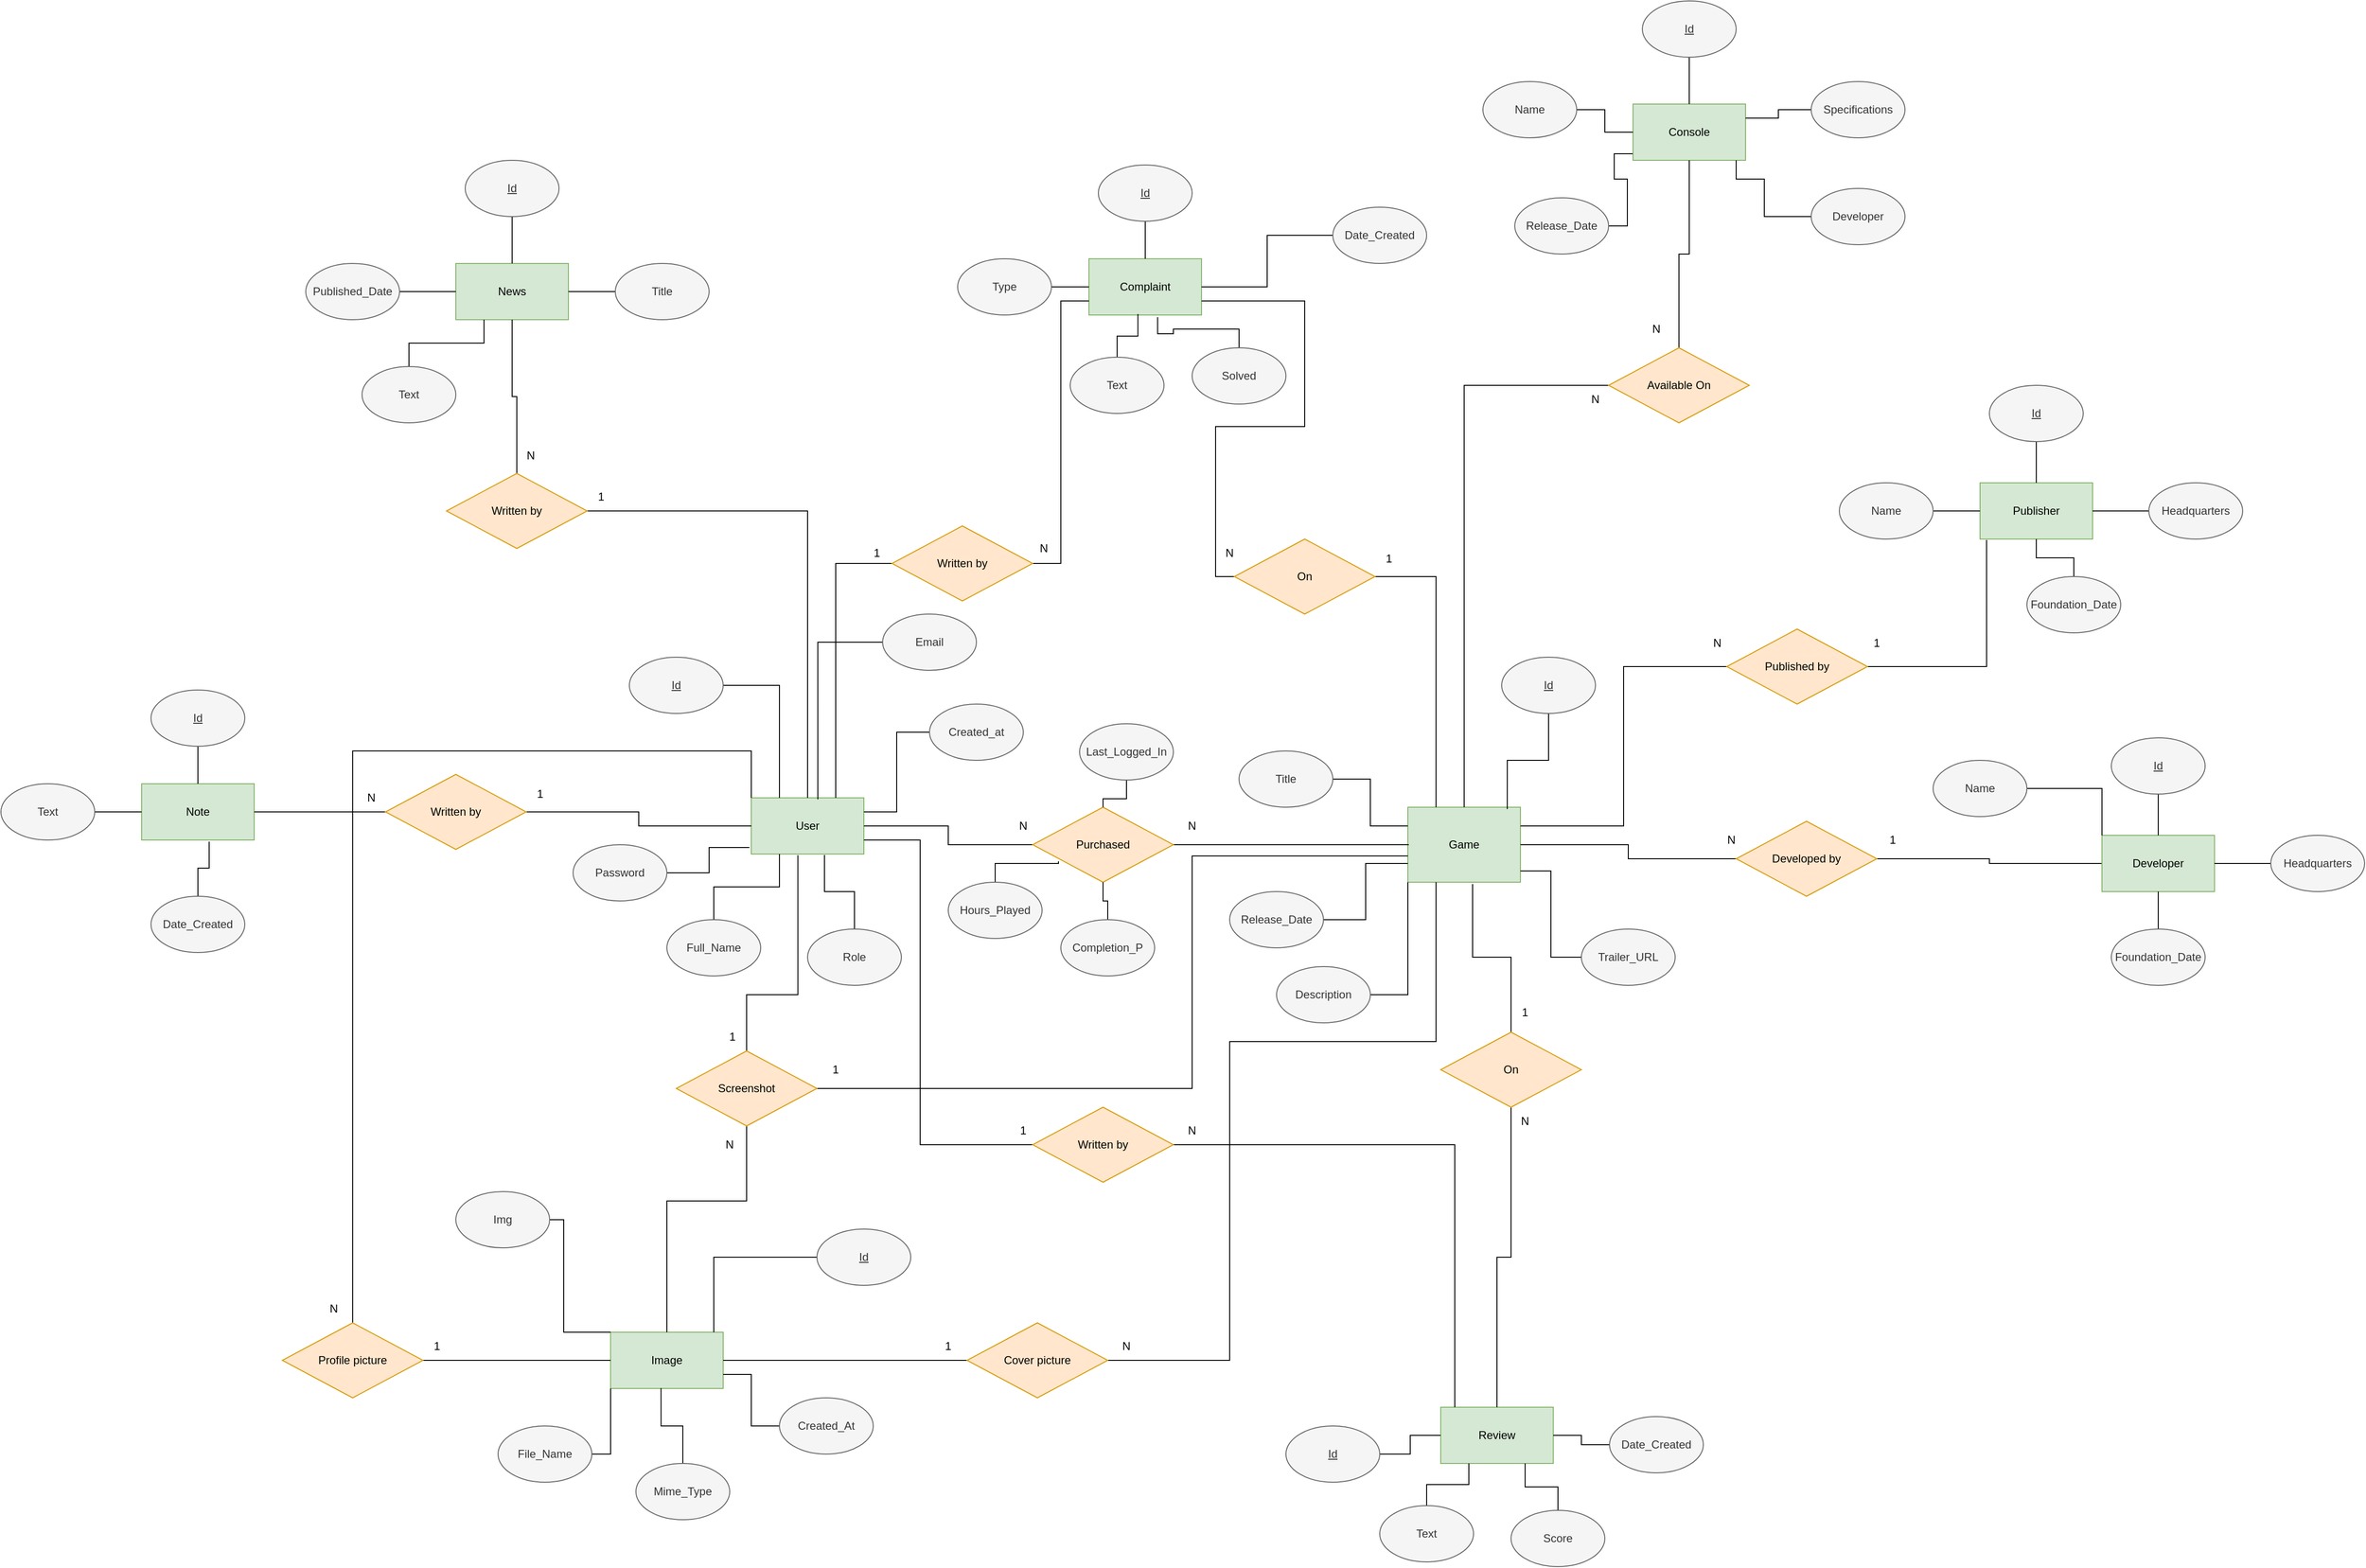 <mxfile version="17.5.0" type="device"><diagram id="sE0JnNRs7EjlEfFb4s6e" name="Page-1"><mxGraphModel dx="2675" dy="1636" grid="1" gridSize="10" guides="1" tooltips="1" connect="1" arrows="1" fold="1" page="1" pageScale="1" pageWidth="827" pageHeight="1169" math="0" shadow="0"><root><mxCell id="0"/><mxCell id="1" parent="0"/><mxCell id="rHvgRO4m_WjJZUA33eAN-1" value="User" style="rounded=0;whiteSpace=wrap;html=1;fillColor=#d5e8d4;strokeColor=#82b366;" parent="1" vertex="1"><mxGeometry x="-420" y="-40" width="120" height="60" as="geometry"/></mxCell><mxCell id="rHvgRO4m_WjJZUA33eAN-3" value="Note" style="rounded=0;whiteSpace=wrap;html=1;fillColor=#d5e8d4;strokeColor=#82b366;" parent="1" vertex="1"><mxGeometry x="-1070" y="-55" width="120" height="60" as="geometry"/></mxCell><mxCell id="rHvgRO4m_WjJZUA33eAN-4" value="Game" style="rounded=0;whiteSpace=wrap;html=1;fillColor=#d5e8d4;strokeColor=#82b366;" parent="1" vertex="1"><mxGeometry x="280" y="-30" width="120" height="80" as="geometry"/></mxCell><mxCell id="rHvgRO4m_WjJZUA33eAN-5" value="Image" style="rounded=0;whiteSpace=wrap;html=1;fillColor=#d5e8d4;strokeColor=#82b366;" parent="1" vertex="1"><mxGeometry x="-570" y="530" width="120" height="60" as="geometry"/></mxCell><mxCell id="rHvgRO4m_WjJZUA33eAN-6" value="Review" style="rounded=0;whiteSpace=wrap;html=1;fillColor=#d5e8d4;strokeColor=#82b366;" parent="1" vertex="1"><mxGeometry x="315" y="610" width="120" height="60" as="geometry"/></mxCell><mxCell id="rHvgRO4m_WjJZUA33eAN-7" value="Complaint" style="rounded=0;whiteSpace=wrap;html=1;fillColor=#d5e8d4;strokeColor=#82b366;" parent="1" vertex="1"><mxGeometry x="-60" y="-615" width="120" height="60" as="geometry"/></mxCell><mxCell id="rHvgRO4m_WjJZUA33eAN-9" value="News" style="rounded=0;whiteSpace=wrap;html=1;fillColor=#d5e8d4;strokeColor=#82b366;" parent="1" vertex="1"><mxGeometry x="-735" y="-610" width="120" height="60" as="geometry"/></mxCell><mxCell id="rHvgRO4m_WjJZUA33eAN-10" value="Console" style="rounded=0;whiteSpace=wrap;html=1;fillColor=#d5e8d4;strokeColor=#82b366;" parent="1" vertex="1"><mxGeometry x="520" y="-780" width="120" height="60" as="geometry"/></mxCell><mxCell id="rHvgRO4m_WjJZUA33eAN-11" value="Publisher" style="rounded=0;whiteSpace=wrap;html=1;fillColor=#d5e8d4;strokeColor=#82b366;" parent="1" vertex="1"><mxGeometry x="890" y="-376" width="120" height="60" as="geometry"/></mxCell><mxCell id="rHvgRO4m_WjJZUA33eAN-31" style="edgeStyle=orthogonalEdgeStyle;rounded=0;orthogonalLoop=1;jettySize=auto;html=1;endArrow=none;endFill=0;entryX=0.25;entryY=0;entryDx=0;entryDy=0;" parent="1" source="rHvgRO4m_WjJZUA33eAN-13" target="rHvgRO4m_WjJZUA33eAN-1" edge="1"><mxGeometry relative="1" as="geometry"><mxPoint x="-390" y="-50" as="targetPoint"/></mxGeometry></mxCell><mxCell id="rHvgRO4m_WjJZUA33eAN-13" value="Id" style="ellipse;whiteSpace=wrap;html=1;fillColor=#f5f5f5;fontColor=#333333;strokeColor=#666666;fontStyle=4" parent="1" vertex="1"><mxGeometry x="-550" y="-190" width="100" height="60" as="geometry"/></mxCell><mxCell id="rHvgRO4m_WjJZUA33eAN-140" style="edgeStyle=orthogonalEdgeStyle;rounded=0;orthogonalLoop=1;jettySize=auto;html=1;entryX=0.125;entryY=0;entryDx=0;entryDy=0;entryPerimeter=0;endArrow=none;endFill=0;" parent="1" source="rHvgRO4m_WjJZUA33eAN-18" target="rHvgRO4m_WjJZUA33eAN-6" edge="1"><mxGeometry relative="1" as="geometry"/></mxCell><mxCell id="rHvgRO4m_WjJZUA33eAN-141" style="edgeStyle=orthogonalEdgeStyle;rounded=0;orthogonalLoop=1;jettySize=auto;html=1;entryX=1;entryY=0.75;entryDx=0;entryDy=0;endArrow=none;endFill=0;" parent="1" source="rHvgRO4m_WjJZUA33eAN-18" target="rHvgRO4m_WjJZUA33eAN-1" edge="1"><mxGeometry relative="1" as="geometry"><Array as="points"><mxPoint x="-240" y="330"/><mxPoint x="-240" y="5"/></Array></mxGeometry></mxCell><mxCell id="rHvgRO4m_WjJZUA33eAN-18" value="Written by" style="rhombus;whiteSpace=wrap;html=1;fillColor=#ffe6cc;strokeColor=#d79b00;" parent="1" vertex="1"><mxGeometry x="-120" y="290" width="150" height="80" as="geometry"/></mxCell><mxCell id="rHvgRO4m_WjJZUA33eAN-127" style="edgeStyle=orthogonalEdgeStyle;rounded=0;orthogonalLoop=1;jettySize=auto;html=1;endArrow=none;endFill=0;" parent="1" source="rHvgRO4m_WjJZUA33eAN-19" target="rHvgRO4m_WjJZUA33eAN-1" edge="1"><mxGeometry relative="1" as="geometry"/></mxCell><mxCell id="rHvgRO4m_WjJZUA33eAN-128" style="edgeStyle=orthogonalEdgeStyle;rounded=0;orthogonalLoop=1;jettySize=auto;html=1;endArrow=none;endFill=0;" parent="1" source="rHvgRO4m_WjJZUA33eAN-19" edge="1"><mxGeometry relative="1" as="geometry"><mxPoint x="280" y="10" as="targetPoint"/><Array as="points"><mxPoint x="281" y="10"/></Array></mxGeometry></mxCell><mxCell id="rHvgRO4m_WjJZUA33eAN-19" value="Purchased" style="rhombus;whiteSpace=wrap;html=1;fillColor=#ffe6cc;strokeColor=#d79b00;" parent="1" vertex="1"><mxGeometry x="-120" y="-30" width="150" height="80" as="geometry"/></mxCell><mxCell id="rHvgRO4m_WjJZUA33eAN-133" style="edgeStyle=orthogonalEdgeStyle;rounded=0;orthogonalLoop=1;jettySize=auto;html=1;entryX=0.058;entryY=1.017;entryDx=0;entryDy=0;entryPerimeter=0;endArrow=none;endFill=0;" parent="1" source="rHvgRO4m_WjJZUA33eAN-20" target="rHvgRO4m_WjJZUA33eAN-11" edge="1"><mxGeometry relative="1" as="geometry"/></mxCell><mxCell id="rHvgRO4m_WjJZUA33eAN-135" style="edgeStyle=orthogonalEdgeStyle;rounded=0;orthogonalLoop=1;jettySize=auto;html=1;entryX=1;entryY=0.25;entryDx=0;entryDy=0;endArrow=none;endFill=0;" parent="1" source="rHvgRO4m_WjJZUA33eAN-20" target="rHvgRO4m_WjJZUA33eAN-4" edge="1"><mxGeometry relative="1" as="geometry"/></mxCell><mxCell id="rHvgRO4m_WjJZUA33eAN-20" value="Published by" style="rhombus;whiteSpace=wrap;html=1;fillColor=#ffe6cc;strokeColor=#d79b00;" parent="1" vertex="1"><mxGeometry x="620" y="-220" width="150" height="80" as="geometry"/></mxCell><mxCell id="rHvgRO4m_WjJZUA33eAN-136" style="edgeStyle=orthogonalEdgeStyle;rounded=0;orthogonalLoop=1;jettySize=auto;html=1;entryX=0;entryY=0.5;entryDx=0;entryDy=0;endArrow=none;endFill=0;" parent="1" source="rHvgRO4m_WjJZUA33eAN-21" target="rHvgRO4m_WjJZUA33eAN-109" edge="1"><mxGeometry relative="1" as="geometry"/></mxCell><mxCell id="rHvgRO4m_WjJZUA33eAN-137" style="edgeStyle=orthogonalEdgeStyle;rounded=0;orthogonalLoop=1;jettySize=auto;html=1;entryX=1;entryY=0.5;entryDx=0;entryDy=0;endArrow=none;endFill=0;" parent="1" source="rHvgRO4m_WjJZUA33eAN-21" target="rHvgRO4m_WjJZUA33eAN-4" edge="1"><mxGeometry relative="1" as="geometry"/></mxCell><mxCell id="rHvgRO4m_WjJZUA33eAN-21" value="Developed by" style="rhombus;whiteSpace=wrap;html=1;fillColor=#ffe6cc;strokeColor=#d79b00;" parent="1" vertex="1"><mxGeometry x="630" y="-15" width="150" height="80" as="geometry"/></mxCell><mxCell id="rHvgRO4m_WjJZUA33eAN-162" style="edgeStyle=orthogonalEdgeStyle;rounded=0;orthogonalLoop=1;jettySize=auto;html=1;entryX=0;entryY=0.5;entryDx=0;entryDy=0;endArrow=none;endFill=0;" parent="1" source="rHvgRO4m_WjJZUA33eAN-22" target="rHvgRO4m_WjJZUA33eAN-5" edge="1"><mxGeometry relative="1" as="geometry"/></mxCell><mxCell id="rHvgRO4m_WjJZUA33eAN-163" style="edgeStyle=orthogonalEdgeStyle;rounded=0;orthogonalLoop=1;jettySize=auto;html=1;entryX=0;entryY=0;entryDx=0;entryDy=0;endArrow=none;endFill=0;" parent="1" source="rHvgRO4m_WjJZUA33eAN-22" target="rHvgRO4m_WjJZUA33eAN-1" edge="1"><mxGeometry relative="1" as="geometry"><Array as="points"><mxPoint x="-845" y="-90"/><mxPoint x="-420" y="-90"/></Array></mxGeometry></mxCell><mxCell id="rHvgRO4m_WjJZUA33eAN-22" value="Profile picture" style="rhombus;whiteSpace=wrap;html=1;fillColor=#ffe6cc;strokeColor=#d79b00;" parent="1" vertex="1"><mxGeometry x="-920" y="520" width="150" height="80" as="geometry"/></mxCell><mxCell id="rHvgRO4m_WjJZUA33eAN-158" style="edgeStyle=orthogonalEdgeStyle;rounded=0;orthogonalLoop=1;jettySize=auto;html=1;entryX=1;entryY=0.5;entryDx=0;entryDy=0;endArrow=none;endFill=0;" parent="1" source="rHvgRO4m_WjJZUA33eAN-24" target="rHvgRO4m_WjJZUA33eAN-5" edge="1"><mxGeometry relative="1" as="geometry"/></mxCell><mxCell id="rHvgRO4m_WjJZUA33eAN-161" style="edgeStyle=orthogonalEdgeStyle;rounded=0;orthogonalLoop=1;jettySize=auto;html=1;entryX=0.25;entryY=1;entryDx=0;entryDy=0;endArrow=none;endFill=0;" parent="1" source="rHvgRO4m_WjJZUA33eAN-24" target="rHvgRO4m_WjJZUA33eAN-4" edge="1"><mxGeometry relative="1" as="geometry"><Array as="points"><mxPoint x="90" y="560"/><mxPoint x="90" y="220"/><mxPoint x="310" y="220"/></Array></mxGeometry></mxCell><mxCell id="rHvgRO4m_WjJZUA33eAN-24" value="Cover picture" style="rhombus;whiteSpace=wrap;html=1;fillColor=#ffe6cc;strokeColor=#d79b00;" parent="1" vertex="1"><mxGeometry x="-190" y="520" width="150" height="80" as="geometry"/></mxCell><mxCell id="rHvgRO4m_WjJZUA33eAN-138" style="edgeStyle=orthogonalEdgeStyle;rounded=0;orthogonalLoop=1;jettySize=auto;html=1;entryX=0.575;entryY=1.025;entryDx=0;entryDy=0;entryPerimeter=0;endArrow=none;endFill=0;" parent="1" source="rHvgRO4m_WjJZUA33eAN-25" target="rHvgRO4m_WjJZUA33eAN-4" edge="1"><mxGeometry relative="1" as="geometry"/></mxCell><mxCell id="rHvgRO4m_WjJZUA33eAN-139" style="edgeStyle=orthogonalEdgeStyle;rounded=0;orthogonalLoop=1;jettySize=auto;html=1;endArrow=none;endFill=0;" parent="1" source="rHvgRO4m_WjJZUA33eAN-25" target="rHvgRO4m_WjJZUA33eAN-6" edge="1"><mxGeometry relative="1" as="geometry"/></mxCell><mxCell id="rHvgRO4m_WjJZUA33eAN-25" value="On" style="rhombus;whiteSpace=wrap;html=1;fillColor=#ffe6cc;strokeColor=#d79b00;" parent="1" vertex="1"><mxGeometry x="315" y="210" width="150" height="80" as="geometry"/></mxCell><mxCell id="rHvgRO4m_WjJZUA33eAN-30" style="edgeStyle=orthogonalEdgeStyle;rounded=0;orthogonalLoop=1;jettySize=auto;html=1;entryX=-0.017;entryY=0.883;entryDx=0;entryDy=0;endArrow=none;endFill=0;entryPerimeter=0;" parent="1" source="rHvgRO4m_WjJZUA33eAN-26" target="rHvgRO4m_WjJZUA33eAN-1" edge="1"><mxGeometry relative="1" as="geometry"/></mxCell><mxCell id="rHvgRO4m_WjJZUA33eAN-26" value="Password" style="ellipse;whiteSpace=wrap;html=1;fillColor=#f5f5f5;fontColor=#333333;strokeColor=#666666;" parent="1" vertex="1"><mxGeometry x="-610" y="10" width="100" height="60" as="geometry"/></mxCell><mxCell id="rHvgRO4m_WjJZUA33eAN-34" style="edgeStyle=orthogonalEdgeStyle;rounded=0;orthogonalLoop=1;jettySize=auto;html=1;entryX=0.25;entryY=1;entryDx=0;entryDy=0;endArrow=none;endFill=0;" parent="1" source="rHvgRO4m_WjJZUA33eAN-27" target="rHvgRO4m_WjJZUA33eAN-1" edge="1"><mxGeometry relative="1" as="geometry"/></mxCell><mxCell id="rHvgRO4m_WjJZUA33eAN-27" value="Full_Name" style="ellipse;whiteSpace=wrap;html=1;fillColor=#f5f5f5;fontColor=#333333;strokeColor=#666666;" parent="1" vertex="1"><mxGeometry x="-510" y="90" width="100" height="60" as="geometry"/></mxCell><mxCell id="rHvgRO4m_WjJZUA33eAN-33" style="edgeStyle=orthogonalEdgeStyle;rounded=0;orthogonalLoop=1;jettySize=auto;html=1;entryX=0.65;entryY=1.017;entryDx=0;entryDy=0;entryPerimeter=0;endArrow=none;endFill=0;" parent="1" source="rHvgRO4m_WjJZUA33eAN-28" target="rHvgRO4m_WjJZUA33eAN-1" edge="1"><mxGeometry relative="1" as="geometry"/></mxCell><mxCell id="rHvgRO4m_WjJZUA33eAN-28" value="Role" style="ellipse;whiteSpace=wrap;html=1;fillColor=#f5f5f5;fontColor=#333333;strokeColor=#666666;" parent="1" vertex="1"><mxGeometry x="-360" y="100" width="100" height="60" as="geometry"/></mxCell><mxCell id="rHvgRO4m_WjJZUA33eAN-32" style="edgeStyle=orthogonalEdgeStyle;rounded=0;orthogonalLoop=1;jettySize=auto;html=1;entryX=1;entryY=0.25;entryDx=0;entryDy=0;endArrow=none;endFill=0;" parent="1" source="rHvgRO4m_WjJZUA33eAN-29" target="rHvgRO4m_WjJZUA33eAN-1" edge="1"><mxGeometry relative="1" as="geometry"/></mxCell><mxCell id="rHvgRO4m_WjJZUA33eAN-29" value="Created_at" style="ellipse;whiteSpace=wrap;html=1;fillColor=#f5f5f5;fontColor=#333333;strokeColor=#666666;" parent="1" vertex="1"><mxGeometry x="-230" y="-140" width="100" height="60" as="geometry"/></mxCell><mxCell id="rHvgRO4m_WjJZUA33eAN-38" style="edgeStyle=orthogonalEdgeStyle;rounded=0;orthogonalLoop=1;jettySize=auto;html=1;entryX=0.5;entryY=0;entryDx=0;entryDy=0;endArrow=none;endFill=0;" parent="1" source="rHvgRO4m_WjJZUA33eAN-35" target="rHvgRO4m_WjJZUA33eAN-3" edge="1"><mxGeometry relative="1" as="geometry"/></mxCell><mxCell id="rHvgRO4m_WjJZUA33eAN-35" value="Id" style="ellipse;whiteSpace=wrap;html=1;fillColor=#f5f5f5;fontColor=#333333;strokeColor=#666666;fontStyle=4" parent="1" vertex="1"><mxGeometry x="-1060" y="-155" width="100" height="60" as="geometry"/></mxCell><mxCell id="rHvgRO4m_WjJZUA33eAN-39" style="edgeStyle=orthogonalEdgeStyle;rounded=0;orthogonalLoop=1;jettySize=auto;html=1;entryX=0;entryY=0.5;entryDx=0;entryDy=0;endArrow=none;endFill=0;" parent="1" source="rHvgRO4m_WjJZUA33eAN-36" target="rHvgRO4m_WjJZUA33eAN-3" edge="1"><mxGeometry relative="1" as="geometry"/></mxCell><mxCell id="rHvgRO4m_WjJZUA33eAN-36" value="Text" style="ellipse;whiteSpace=wrap;html=1;fillColor=#f5f5f5;fontColor=#333333;strokeColor=#666666;fontStyle=0" parent="1" vertex="1"><mxGeometry x="-1220" y="-55" width="100" height="60" as="geometry"/></mxCell><mxCell id="rHvgRO4m_WjJZUA33eAN-40" style="edgeStyle=orthogonalEdgeStyle;rounded=0;orthogonalLoop=1;jettySize=auto;html=1;entryX=0.6;entryY=1.03;entryDx=0;entryDy=0;endArrow=none;endFill=0;entryPerimeter=0;" parent="1" source="rHvgRO4m_WjJZUA33eAN-37" target="rHvgRO4m_WjJZUA33eAN-3" edge="1"><mxGeometry relative="1" as="geometry"/></mxCell><mxCell id="rHvgRO4m_WjJZUA33eAN-37" value="Date_Created" style="ellipse;whiteSpace=wrap;html=1;fillColor=#f5f5f5;fontColor=#333333;strokeColor=#666666;fontStyle=0" parent="1" vertex="1"><mxGeometry x="-1060" y="65" width="100" height="60" as="geometry"/></mxCell><mxCell id="rHvgRO4m_WjJZUA33eAN-46" style="edgeStyle=orthogonalEdgeStyle;rounded=0;orthogonalLoop=1;jettySize=auto;html=1;entryX=0.883;entryY=0.025;entryDx=0;entryDy=0;endArrow=none;endFill=0;entryPerimeter=0;" parent="1" source="rHvgRO4m_WjJZUA33eAN-41" target="rHvgRO4m_WjJZUA33eAN-4" edge="1"><mxGeometry relative="1" as="geometry"/></mxCell><mxCell id="rHvgRO4m_WjJZUA33eAN-41" value="Id" style="ellipse;whiteSpace=wrap;html=1;fillColor=#f5f5f5;fontColor=#333333;strokeColor=#666666;fontStyle=4" parent="1" vertex="1"><mxGeometry x="380" y="-190" width="100" height="60" as="geometry"/></mxCell><mxCell id="rHvgRO4m_WjJZUA33eAN-47" style="edgeStyle=orthogonalEdgeStyle;rounded=0;orthogonalLoop=1;jettySize=auto;html=1;endArrow=none;endFill=0;entryX=0;entryY=0.25;entryDx=0;entryDy=0;" parent="1" source="rHvgRO4m_WjJZUA33eAN-42" target="rHvgRO4m_WjJZUA33eAN-4" edge="1"><mxGeometry relative="1" as="geometry"><mxPoint x="260" as="targetPoint"/></mxGeometry></mxCell><mxCell id="rHvgRO4m_WjJZUA33eAN-42" value="Title" style="ellipse;whiteSpace=wrap;html=1;fillColor=#f5f5f5;fontColor=#333333;strokeColor=#666666;fontStyle=0" parent="1" vertex="1"><mxGeometry x="100" y="-90" width="100" height="60" as="geometry"/></mxCell><mxCell id="rHvgRO4m_WjJZUA33eAN-48" style="edgeStyle=orthogonalEdgeStyle;rounded=0;orthogonalLoop=1;jettySize=auto;html=1;entryX=0;entryY=0.75;entryDx=0;entryDy=0;endArrow=none;endFill=0;" parent="1" source="rHvgRO4m_WjJZUA33eAN-43" target="rHvgRO4m_WjJZUA33eAN-4" edge="1"><mxGeometry relative="1" as="geometry"/></mxCell><mxCell id="rHvgRO4m_WjJZUA33eAN-43" value="Release_Date" style="ellipse;whiteSpace=wrap;html=1;fillColor=#f5f5f5;fontColor=#333333;strokeColor=#666666;fontStyle=0" parent="1" vertex="1"><mxGeometry x="90" y="60" width="100" height="60" as="geometry"/></mxCell><mxCell id="rHvgRO4m_WjJZUA33eAN-49" style="edgeStyle=orthogonalEdgeStyle;rounded=0;orthogonalLoop=1;jettySize=auto;html=1;entryX=0;entryY=1;entryDx=0;entryDy=0;endArrow=none;endFill=0;" parent="1" source="rHvgRO4m_WjJZUA33eAN-44" target="rHvgRO4m_WjJZUA33eAN-4" edge="1"><mxGeometry relative="1" as="geometry"/></mxCell><mxCell id="rHvgRO4m_WjJZUA33eAN-44" value="Description" style="ellipse;whiteSpace=wrap;html=1;fillColor=#f5f5f5;fontColor=#333333;strokeColor=#666666;fontStyle=0" parent="1" vertex="1"><mxGeometry x="140" y="140" width="100" height="60" as="geometry"/></mxCell><mxCell id="rHvgRO4m_WjJZUA33eAN-50" style="edgeStyle=orthogonalEdgeStyle;rounded=0;orthogonalLoop=1;jettySize=auto;html=1;entryX=1;entryY=0.85;entryDx=0;entryDy=0;endArrow=none;endFill=0;entryPerimeter=0;" parent="1" source="rHvgRO4m_WjJZUA33eAN-45" target="rHvgRO4m_WjJZUA33eAN-4" edge="1"><mxGeometry relative="1" as="geometry"/></mxCell><mxCell id="rHvgRO4m_WjJZUA33eAN-45" value="Trailer_URL" style="ellipse;whiteSpace=wrap;html=1;fillColor=#f5f5f5;fontColor=#333333;strokeColor=#666666;fontStyle=0" parent="1" vertex="1"><mxGeometry x="465" y="100" width="100" height="60" as="geometry"/></mxCell><mxCell id="rHvgRO4m_WjJZUA33eAN-57" style="edgeStyle=orthogonalEdgeStyle;rounded=0;orthogonalLoop=1;jettySize=auto;html=1;endArrow=none;endFill=0;" parent="1" source="rHvgRO4m_WjJZUA33eAN-51" target="rHvgRO4m_WjJZUA33eAN-5" edge="1"><mxGeometry relative="1" as="geometry"><Array as="points"><mxPoint x="-460" y="450"/></Array></mxGeometry></mxCell><mxCell id="rHvgRO4m_WjJZUA33eAN-51" value="Id" style="ellipse;whiteSpace=wrap;html=1;fillColor=#f5f5f5;fontColor=#333333;strokeColor=#666666;fontStyle=4" parent="1" vertex="1"><mxGeometry x="-350" y="420" width="100" height="60" as="geometry"/></mxCell><mxCell id="rHvgRO4m_WjJZUA33eAN-58" style="edgeStyle=orthogonalEdgeStyle;rounded=0;orthogonalLoop=1;jettySize=auto;html=1;endArrow=none;endFill=0;" parent="1" source="rHvgRO4m_WjJZUA33eAN-52" target="rHvgRO4m_WjJZUA33eAN-5" edge="1"><mxGeometry relative="1" as="geometry"><Array as="points"><mxPoint x="-620" y="410"/><mxPoint x="-620" y="530"/></Array></mxGeometry></mxCell><mxCell id="rHvgRO4m_WjJZUA33eAN-52" value="Img" style="ellipse;whiteSpace=wrap;html=1;fillColor=#f5f5f5;fontColor=#333333;strokeColor=#666666;fontStyle=0" parent="1" vertex="1"><mxGeometry x="-735" y="380" width="100" height="60" as="geometry"/></mxCell><mxCell id="rHvgRO4m_WjJZUA33eAN-59" style="edgeStyle=orthogonalEdgeStyle;rounded=0;orthogonalLoop=1;jettySize=auto;html=1;entryX=0;entryY=1;entryDx=0;entryDy=0;endArrow=none;endFill=0;" parent="1" source="rHvgRO4m_WjJZUA33eAN-53" target="rHvgRO4m_WjJZUA33eAN-5" edge="1"><mxGeometry relative="1" as="geometry"/></mxCell><mxCell id="rHvgRO4m_WjJZUA33eAN-53" value="File_Name" style="ellipse;whiteSpace=wrap;html=1;fillColor=#f5f5f5;fontColor=#333333;strokeColor=#666666;fontStyle=0" parent="1" vertex="1"><mxGeometry x="-690" y="630" width="100" height="60" as="geometry"/></mxCell><mxCell id="rHvgRO4m_WjJZUA33eAN-60" style="edgeStyle=orthogonalEdgeStyle;rounded=0;orthogonalLoop=1;jettySize=auto;html=1;entryX=0.448;entryY=0.993;entryDx=0;entryDy=0;entryPerimeter=0;endArrow=none;endFill=0;" parent="1" source="rHvgRO4m_WjJZUA33eAN-54" target="rHvgRO4m_WjJZUA33eAN-5" edge="1"><mxGeometry relative="1" as="geometry"/></mxCell><mxCell id="rHvgRO4m_WjJZUA33eAN-54" value="Mime_Type" style="ellipse;whiteSpace=wrap;html=1;fillColor=#f5f5f5;fontColor=#333333;strokeColor=#666666;fontStyle=0" parent="1" vertex="1"><mxGeometry x="-543" y="670" width="100" height="60" as="geometry"/></mxCell><mxCell id="rHvgRO4m_WjJZUA33eAN-61" style="edgeStyle=orthogonalEdgeStyle;rounded=0;orthogonalLoop=1;jettySize=auto;html=1;entryX=1;entryY=0.75;entryDx=0;entryDy=0;endArrow=none;endFill=0;" parent="1" source="rHvgRO4m_WjJZUA33eAN-55" target="rHvgRO4m_WjJZUA33eAN-5" edge="1"><mxGeometry relative="1" as="geometry"/></mxCell><mxCell id="rHvgRO4m_WjJZUA33eAN-55" value="Created_At" style="ellipse;whiteSpace=wrap;html=1;fillColor=#f5f5f5;fontColor=#333333;strokeColor=#666666;fontStyle=0" parent="1" vertex="1"><mxGeometry x="-390" y="600" width="100" height="60" as="geometry"/></mxCell><mxCell id="rHvgRO4m_WjJZUA33eAN-66" style="edgeStyle=orthogonalEdgeStyle;rounded=0;orthogonalLoop=1;jettySize=auto;html=1;endArrow=none;endFill=0;entryX=0;entryY=0.5;entryDx=0;entryDy=0;" parent="1" source="rHvgRO4m_WjJZUA33eAN-62" target="rHvgRO4m_WjJZUA33eAN-6" edge="1"><mxGeometry relative="1" as="geometry"><mxPoint x="310" y="640" as="targetPoint"/></mxGeometry></mxCell><mxCell id="rHvgRO4m_WjJZUA33eAN-62" value="Id" style="ellipse;whiteSpace=wrap;html=1;fillColor=#f5f5f5;fontColor=#333333;strokeColor=#666666;fontStyle=4" parent="1" vertex="1"><mxGeometry x="150" y="630" width="100" height="60" as="geometry"/></mxCell><mxCell id="rHvgRO4m_WjJZUA33eAN-67" style="edgeStyle=orthogonalEdgeStyle;rounded=0;orthogonalLoop=1;jettySize=auto;html=1;endArrow=none;endFill=0;entryX=0.25;entryY=1;entryDx=0;entryDy=0;" parent="1" source="rHvgRO4m_WjJZUA33eAN-63" target="rHvgRO4m_WjJZUA33eAN-6" edge="1"><mxGeometry relative="1" as="geometry"/></mxCell><mxCell id="rHvgRO4m_WjJZUA33eAN-63" value="Text" style="ellipse;whiteSpace=wrap;html=1;fillColor=#f5f5f5;fontColor=#333333;strokeColor=#666666;fontStyle=0" parent="1" vertex="1"><mxGeometry x="250" y="715" width="100" height="60" as="geometry"/></mxCell><mxCell id="rHvgRO4m_WjJZUA33eAN-68" style="edgeStyle=orthogonalEdgeStyle;rounded=0;orthogonalLoop=1;jettySize=auto;html=1;entryX=0.75;entryY=1;entryDx=0;entryDy=0;endArrow=none;endFill=0;" parent="1" source="rHvgRO4m_WjJZUA33eAN-64" target="rHvgRO4m_WjJZUA33eAN-6" edge="1"><mxGeometry relative="1" as="geometry"/></mxCell><mxCell id="rHvgRO4m_WjJZUA33eAN-64" value="Score" style="ellipse;whiteSpace=wrap;html=1;fillColor=#f5f5f5;fontColor=#333333;strokeColor=#666666;fontStyle=0" parent="1" vertex="1"><mxGeometry x="390" y="720" width="100" height="60" as="geometry"/></mxCell><mxCell id="rHvgRO4m_WjJZUA33eAN-69" style="edgeStyle=orthogonalEdgeStyle;rounded=0;orthogonalLoop=1;jettySize=auto;html=1;endArrow=none;endFill=0;" parent="1" source="rHvgRO4m_WjJZUA33eAN-65" target="rHvgRO4m_WjJZUA33eAN-6" edge="1"><mxGeometry relative="1" as="geometry"/></mxCell><mxCell id="rHvgRO4m_WjJZUA33eAN-65" value="Date_Created" style="ellipse;whiteSpace=wrap;html=1;fillColor=#f5f5f5;fontColor=#333333;strokeColor=#666666;fontStyle=0" parent="1" vertex="1"><mxGeometry x="495" y="620" width="100" height="60" as="geometry"/></mxCell><mxCell id="rHvgRO4m_WjJZUA33eAN-76" style="edgeStyle=orthogonalEdgeStyle;rounded=0;orthogonalLoop=1;jettySize=auto;html=1;endArrow=none;endFill=0;" parent="1" source="rHvgRO4m_WjJZUA33eAN-70" target="rHvgRO4m_WjJZUA33eAN-7" edge="1"><mxGeometry relative="1" as="geometry"/></mxCell><mxCell id="rHvgRO4m_WjJZUA33eAN-70" value="Id" style="ellipse;whiteSpace=wrap;html=1;fillColor=#f5f5f5;fontColor=#333333;strokeColor=#666666;fontStyle=4" parent="1" vertex="1"><mxGeometry x="-50" y="-715" width="100" height="60" as="geometry"/></mxCell><mxCell id="rHvgRO4m_WjJZUA33eAN-75" style="edgeStyle=orthogonalEdgeStyle;rounded=0;orthogonalLoop=1;jettySize=auto;html=1;endArrow=none;endFill=0;" parent="1" source="rHvgRO4m_WjJZUA33eAN-71" target="rHvgRO4m_WjJZUA33eAN-7" edge="1"><mxGeometry relative="1" as="geometry"/></mxCell><mxCell id="rHvgRO4m_WjJZUA33eAN-71" value="Type" style="ellipse;whiteSpace=wrap;html=1;fillColor=#f5f5f5;fontColor=#333333;strokeColor=#666666;fontStyle=0" parent="1" vertex="1"><mxGeometry x="-200" y="-615" width="100" height="60" as="geometry"/></mxCell><mxCell id="rHvgRO4m_WjJZUA33eAN-78" style="edgeStyle=orthogonalEdgeStyle;rounded=0;orthogonalLoop=1;jettySize=auto;html=1;entryX=0.435;entryY=0.984;entryDx=0;entryDy=0;entryPerimeter=0;endArrow=none;endFill=0;" parent="1" source="rHvgRO4m_WjJZUA33eAN-72" target="rHvgRO4m_WjJZUA33eAN-7" edge="1"><mxGeometry relative="1" as="geometry"/></mxCell><mxCell id="rHvgRO4m_WjJZUA33eAN-72" value="Text" style="ellipse;whiteSpace=wrap;html=1;fillColor=#f5f5f5;fontColor=#333333;strokeColor=#666666;fontStyle=0" parent="1" vertex="1"><mxGeometry x="-80" y="-510" width="100" height="60" as="geometry"/></mxCell><mxCell id="rHvgRO4m_WjJZUA33eAN-79" style="edgeStyle=orthogonalEdgeStyle;rounded=0;orthogonalLoop=1;jettySize=auto;html=1;entryX=0.61;entryY=1.037;entryDx=0;entryDy=0;entryPerimeter=0;endArrow=none;endFill=0;" parent="1" source="rHvgRO4m_WjJZUA33eAN-73" target="rHvgRO4m_WjJZUA33eAN-7" edge="1"><mxGeometry relative="1" as="geometry"/></mxCell><mxCell id="rHvgRO4m_WjJZUA33eAN-73" value="Solved" style="ellipse;whiteSpace=wrap;html=1;fillColor=#f5f5f5;fontColor=#333333;strokeColor=#666666;fontStyle=0" parent="1" vertex="1"><mxGeometry x="50" y="-520" width="100" height="60" as="geometry"/></mxCell><mxCell id="rHvgRO4m_WjJZUA33eAN-77" style="edgeStyle=orthogonalEdgeStyle;rounded=0;orthogonalLoop=1;jettySize=auto;html=1;endArrow=none;endFill=0;" parent="1" source="rHvgRO4m_WjJZUA33eAN-74" target="rHvgRO4m_WjJZUA33eAN-7" edge="1"><mxGeometry relative="1" as="geometry"/></mxCell><mxCell id="rHvgRO4m_WjJZUA33eAN-74" value="Date_Created" style="ellipse;whiteSpace=wrap;html=1;fillColor=#f5f5f5;fontColor=#333333;strokeColor=#666666;fontStyle=0" parent="1" vertex="1"><mxGeometry x="200" y="-670" width="100" height="60" as="geometry"/></mxCell><mxCell id="rHvgRO4m_WjJZUA33eAN-85" style="edgeStyle=orthogonalEdgeStyle;rounded=0;orthogonalLoop=1;jettySize=auto;html=1;endArrow=none;endFill=0;" parent="1" source="rHvgRO4m_WjJZUA33eAN-81" target="rHvgRO4m_WjJZUA33eAN-9" edge="1"><mxGeometry relative="1" as="geometry"/></mxCell><mxCell id="rHvgRO4m_WjJZUA33eAN-81" value="Id" style="ellipse;whiteSpace=wrap;html=1;fillColor=#f5f5f5;fontColor=#333333;strokeColor=#666666;fontStyle=4" parent="1" vertex="1"><mxGeometry x="-725" y="-720" width="100" height="60" as="geometry"/></mxCell><mxCell id="rHvgRO4m_WjJZUA33eAN-86" style="edgeStyle=orthogonalEdgeStyle;rounded=0;orthogonalLoop=1;jettySize=auto;html=1;entryX=0;entryY=0.5;entryDx=0;entryDy=0;endArrow=none;endFill=0;" parent="1" source="rHvgRO4m_WjJZUA33eAN-82" target="rHvgRO4m_WjJZUA33eAN-9" edge="1"><mxGeometry relative="1" as="geometry"/></mxCell><mxCell id="rHvgRO4m_WjJZUA33eAN-82" value="Published_Date" style="ellipse;whiteSpace=wrap;html=1;fillColor=#f5f5f5;fontColor=#333333;strokeColor=#666666;fontStyle=0" parent="1" vertex="1"><mxGeometry x="-895" y="-610" width="100" height="60" as="geometry"/></mxCell><mxCell id="rHvgRO4m_WjJZUA33eAN-87" style="edgeStyle=orthogonalEdgeStyle;rounded=0;orthogonalLoop=1;jettySize=auto;html=1;endArrow=none;endFill=0;" parent="1" source="rHvgRO4m_WjJZUA33eAN-83" target="rHvgRO4m_WjJZUA33eAN-9" edge="1"><mxGeometry relative="1" as="geometry"/></mxCell><mxCell id="rHvgRO4m_WjJZUA33eAN-83" value="Title" style="ellipse;whiteSpace=wrap;html=1;fillColor=#f5f5f5;fontColor=#333333;strokeColor=#666666;fontStyle=0" parent="1" vertex="1"><mxGeometry x="-565" y="-610" width="100" height="60" as="geometry"/></mxCell><mxCell id="rHvgRO4m_WjJZUA33eAN-88" style="edgeStyle=orthogonalEdgeStyle;rounded=0;orthogonalLoop=1;jettySize=auto;html=1;entryX=0.25;entryY=1;entryDx=0;entryDy=0;endArrow=none;endFill=0;" parent="1" source="rHvgRO4m_WjJZUA33eAN-84" target="rHvgRO4m_WjJZUA33eAN-9" edge="1"><mxGeometry relative="1" as="geometry"/></mxCell><mxCell id="rHvgRO4m_WjJZUA33eAN-84" value="Text" style="ellipse;whiteSpace=wrap;html=1;fillColor=#f5f5f5;fontColor=#333333;strokeColor=#666666;fontStyle=0" parent="1" vertex="1"><mxGeometry x="-835" y="-500" width="100" height="60" as="geometry"/></mxCell><mxCell id="rHvgRO4m_WjJZUA33eAN-94" style="edgeStyle=orthogonalEdgeStyle;rounded=0;orthogonalLoop=1;jettySize=auto;html=1;endArrow=none;endFill=0;" parent="1" source="rHvgRO4m_WjJZUA33eAN-89" target="rHvgRO4m_WjJZUA33eAN-10" edge="1"><mxGeometry relative="1" as="geometry"/></mxCell><mxCell id="rHvgRO4m_WjJZUA33eAN-89" value="Id" style="ellipse;whiteSpace=wrap;html=1;fillColor=#f5f5f5;fontColor=#333333;strokeColor=#666666;fontStyle=4" parent="1" vertex="1"><mxGeometry x="530" y="-890" width="100" height="60" as="geometry"/></mxCell><mxCell id="rHvgRO4m_WjJZUA33eAN-95" style="edgeStyle=orthogonalEdgeStyle;rounded=0;orthogonalLoop=1;jettySize=auto;html=1;endArrow=none;endFill=0;" parent="1" source="rHvgRO4m_WjJZUA33eAN-90" target="rHvgRO4m_WjJZUA33eAN-10" edge="1"><mxGeometry relative="1" as="geometry"/></mxCell><mxCell id="rHvgRO4m_WjJZUA33eAN-90" value="Name" style="ellipse;whiteSpace=wrap;html=1;fillColor=#f5f5f5;fontColor=#333333;strokeColor=#666666;fontStyle=0" parent="1" vertex="1"><mxGeometry x="360" y="-804" width="100" height="60" as="geometry"/></mxCell><mxCell id="rHvgRO4m_WjJZUA33eAN-96" style="edgeStyle=orthogonalEdgeStyle;rounded=0;orthogonalLoop=1;jettySize=auto;html=1;entryX=-0.003;entryY=0.883;entryDx=0;entryDy=0;entryPerimeter=0;endArrow=none;endFill=0;" parent="1" source="rHvgRO4m_WjJZUA33eAN-91" target="rHvgRO4m_WjJZUA33eAN-10" edge="1"><mxGeometry relative="1" as="geometry"/></mxCell><mxCell id="rHvgRO4m_WjJZUA33eAN-91" value="Release_Date" style="ellipse;whiteSpace=wrap;html=1;fillColor=#f5f5f5;fontColor=#333333;strokeColor=#666666;fontStyle=0" parent="1" vertex="1"><mxGeometry x="394" y="-680" width="100" height="60" as="geometry"/></mxCell><mxCell id="rHvgRO4m_WjJZUA33eAN-97" style="edgeStyle=orthogonalEdgeStyle;rounded=0;orthogonalLoop=1;jettySize=auto;html=1;endArrow=none;endFill=0;" parent="1" source="rHvgRO4m_WjJZUA33eAN-92" target="rHvgRO4m_WjJZUA33eAN-10" edge="1"><mxGeometry relative="1" as="geometry"><Array as="points"><mxPoint x="660" y="-700"/><mxPoint x="630" y="-700"/></Array></mxGeometry></mxCell><mxCell id="rHvgRO4m_WjJZUA33eAN-92" value="Developer" style="ellipse;whiteSpace=wrap;html=1;fillColor=#f5f5f5;fontColor=#333333;strokeColor=#666666;fontStyle=0" parent="1" vertex="1"><mxGeometry x="710" y="-690" width="100" height="60" as="geometry"/></mxCell><mxCell id="rHvgRO4m_WjJZUA33eAN-98" style="edgeStyle=orthogonalEdgeStyle;rounded=0;orthogonalLoop=1;jettySize=auto;html=1;entryX=1;entryY=0.25;entryDx=0;entryDy=0;endArrow=none;endFill=0;" parent="1" source="rHvgRO4m_WjJZUA33eAN-93" target="rHvgRO4m_WjJZUA33eAN-10" edge="1"><mxGeometry relative="1" as="geometry"/></mxCell><mxCell id="rHvgRO4m_WjJZUA33eAN-93" value="Specifications" style="ellipse;whiteSpace=wrap;html=1;fillColor=#f5f5f5;fontColor=#333333;strokeColor=#666666;fontStyle=0" parent="1" vertex="1"><mxGeometry x="710" y="-804" width="100" height="60" as="geometry"/></mxCell><mxCell id="rHvgRO4m_WjJZUA33eAN-103" style="edgeStyle=orthogonalEdgeStyle;rounded=0;orthogonalLoop=1;jettySize=auto;html=1;endArrow=none;endFill=0;" parent="1" source="rHvgRO4m_WjJZUA33eAN-99" target="rHvgRO4m_WjJZUA33eAN-11" edge="1"><mxGeometry relative="1" as="geometry"/></mxCell><mxCell id="rHvgRO4m_WjJZUA33eAN-99" value="Id" style="ellipse;whiteSpace=wrap;html=1;fillColor=#f5f5f5;fontColor=#333333;strokeColor=#666666;fontStyle=4" parent="1" vertex="1"><mxGeometry x="900" y="-480" width="100" height="60" as="geometry"/></mxCell><mxCell id="rHvgRO4m_WjJZUA33eAN-104" style="edgeStyle=orthogonalEdgeStyle;rounded=0;orthogonalLoop=1;jettySize=auto;html=1;endArrow=none;endFill=0;" parent="1" source="rHvgRO4m_WjJZUA33eAN-100" target="rHvgRO4m_WjJZUA33eAN-11" edge="1"><mxGeometry relative="1" as="geometry"/></mxCell><mxCell id="rHvgRO4m_WjJZUA33eAN-100" value="Name" style="ellipse;whiteSpace=wrap;html=1;fillColor=#f5f5f5;fontColor=#333333;strokeColor=#666666;fontStyle=0" parent="1" vertex="1"><mxGeometry x="740" y="-376" width="100" height="60" as="geometry"/></mxCell><mxCell id="rHvgRO4m_WjJZUA33eAN-105" style="edgeStyle=orthogonalEdgeStyle;rounded=0;orthogonalLoop=1;jettySize=auto;html=1;endArrow=none;endFill=0;" parent="1" source="rHvgRO4m_WjJZUA33eAN-101" target="rHvgRO4m_WjJZUA33eAN-11" edge="1"><mxGeometry relative="1" as="geometry"/></mxCell><mxCell id="rHvgRO4m_WjJZUA33eAN-101" value="Foundation_Date" style="ellipse;whiteSpace=wrap;html=1;fillColor=#f5f5f5;fontColor=#333333;strokeColor=#666666;fontStyle=0" parent="1" vertex="1"><mxGeometry x="940" y="-276" width="100" height="60" as="geometry"/></mxCell><mxCell id="rHvgRO4m_WjJZUA33eAN-106" style="edgeStyle=orthogonalEdgeStyle;rounded=0;orthogonalLoop=1;jettySize=auto;html=1;endArrow=none;endFill=0;" parent="1" source="rHvgRO4m_WjJZUA33eAN-102" target="rHvgRO4m_WjJZUA33eAN-11" edge="1"><mxGeometry relative="1" as="geometry"/></mxCell><mxCell id="rHvgRO4m_WjJZUA33eAN-102" value="Headquarters" style="ellipse;whiteSpace=wrap;html=1;fillColor=#f5f5f5;fontColor=#333333;strokeColor=#666666;fontStyle=0" parent="1" vertex="1"><mxGeometry x="1070" y="-376" width="100" height="60" as="geometry"/></mxCell><mxCell id="rHvgRO4m_WjJZUA33eAN-109" value="Developer" style="rounded=0;whiteSpace=wrap;html=1;fillColor=#d5e8d4;strokeColor=#82b366;" parent="1" vertex="1"><mxGeometry x="1020" width="120" height="60" as="geometry"/></mxCell><mxCell id="rHvgRO4m_WjJZUA33eAN-110" style="edgeStyle=orthogonalEdgeStyle;rounded=0;orthogonalLoop=1;jettySize=auto;html=1;endArrow=none;endFill=0;" parent="1" source="rHvgRO4m_WjJZUA33eAN-111" target="rHvgRO4m_WjJZUA33eAN-109" edge="1"><mxGeometry relative="1" as="geometry"/></mxCell><mxCell id="rHvgRO4m_WjJZUA33eAN-111" value="Id" style="ellipse;whiteSpace=wrap;html=1;fillColor=#f5f5f5;fontColor=#333333;strokeColor=#666666;fontStyle=4" parent="1" vertex="1"><mxGeometry x="1030" y="-104" width="100" height="60" as="geometry"/></mxCell><mxCell id="rHvgRO4m_WjJZUA33eAN-112" style="edgeStyle=orthogonalEdgeStyle;rounded=0;orthogonalLoop=1;jettySize=auto;html=1;endArrow=none;endFill=0;entryX=0;entryY=0;entryDx=0;entryDy=0;" parent="1" source="rHvgRO4m_WjJZUA33eAN-113" target="rHvgRO4m_WjJZUA33eAN-109" edge="1"><mxGeometry relative="1" as="geometry"/></mxCell><mxCell id="rHvgRO4m_WjJZUA33eAN-113" value="Name" style="ellipse;whiteSpace=wrap;html=1;fillColor=#f5f5f5;fontColor=#333333;strokeColor=#666666;fontStyle=0" parent="1" vertex="1"><mxGeometry x="840" y="-80" width="100" height="60" as="geometry"/></mxCell><mxCell id="rHvgRO4m_WjJZUA33eAN-114" style="edgeStyle=orthogonalEdgeStyle;rounded=0;orthogonalLoop=1;jettySize=auto;html=1;endArrow=none;endFill=0;" parent="1" source="rHvgRO4m_WjJZUA33eAN-115" target="rHvgRO4m_WjJZUA33eAN-109" edge="1"><mxGeometry relative="1" as="geometry"/></mxCell><mxCell id="rHvgRO4m_WjJZUA33eAN-115" value="Foundation_Date" style="ellipse;whiteSpace=wrap;html=1;fillColor=#f5f5f5;fontColor=#333333;strokeColor=#666666;fontStyle=0" parent="1" vertex="1"><mxGeometry x="1030" y="100" width="100" height="60" as="geometry"/></mxCell><mxCell id="rHvgRO4m_WjJZUA33eAN-116" style="edgeStyle=orthogonalEdgeStyle;rounded=0;orthogonalLoop=1;jettySize=auto;html=1;endArrow=none;endFill=0;" parent="1" source="rHvgRO4m_WjJZUA33eAN-117" target="rHvgRO4m_WjJZUA33eAN-109" edge="1"><mxGeometry relative="1" as="geometry"/></mxCell><mxCell id="rHvgRO4m_WjJZUA33eAN-117" value="Headquarters" style="ellipse;whiteSpace=wrap;html=1;fillColor=#f5f5f5;fontColor=#333333;strokeColor=#666666;fontStyle=0" parent="1" vertex="1"><mxGeometry x="1200" width="100" height="60" as="geometry"/></mxCell><mxCell id="rHvgRO4m_WjJZUA33eAN-129" style="edgeStyle=orthogonalEdgeStyle;rounded=0;orthogonalLoop=1;jettySize=auto;html=1;entryX=0.5;entryY=1;entryDx=0;entryDy=0;endArrow=none;endFill=0;" parent="1" source="rHvgRO4m_WjJZUA33eAN-119" target="rHvgRO4m_WjJZUA33eAN-10" edge="1"><mxGeometry relative="1" as="geometry"/></mxCell><mxCell id="rHvgRO4m_WjJZUA33eAN-130" style="edgeStyle=orthogonalEdgeStyle;rounded=0;orthogonalLoop=1;jettySize=auto;html=1;entryX=0.5;entryY=0;entryDx=0;entryDy=0;endArrow=none;endFill=0;" parent="1" source="rHvgRO4m_WjJZUA33eAN-119" target="rHvgRO4m_WjJZUA33eAN-4" edge="1"><mxGeometry relative="1" as="geometry"/></mxCell><mxCell id="rHvgRO4m_WjJZUA33eAN-119" value="Available On" style="rhombus;whiteSpace=wrap;html=1;fillColor=#ffe6cc;strokeColor=#d79b00;" parent="1" vertex="1"><mxGeometry x="494" y="-520" width="150" height="80" as="geometry"/></mxCell><mxCell id="rHvgRO4m_WjJZUA33eAN-125" style="edgeStyle=orthogonalEdgeStyle;rounded=0;orthogonalLoop=1;jettySize=auto;html=1;entryX=0;entryY=0.5;entryDx=0;entryDy=0;endArrow=none;endFill=0;" parent="1" source="rHvgRO4m_WjJZUA33eAN-120" target="rHvgRO4m_WjJZUA33eAN-1" edge="1"><mxGeometry relative="1" as="geometry"/></mxCell><mxCell id="rHvgRO4m_WjJZUA33eAN-126" style="edgeStyle=orthogonalEdgeStyle;rounded=0;orthogonalLoop=1;jettySize=auto;html=1;endArrow=none;endFill=0;" parent="1" source="rHvgRO4m_WjJZUA33eAN-120" target="rHvgRO4m_WjJZUA33eAN-3" edge="1"><mxGeometry relative="1" as="geometry"/></mxCell><mxCell id="rHvgRO4m_WjJZUA33eAN-120" value="Written by" style="rhombus;whiteSpace=wrap;html=1;fillColor=#ffe6cc;strokeColor=#d79b00;" parent="1" vertex="1"><mxGeometry x="-810" y="-65" width="150" height="80" as="geometry"/></mxCell><mxCell id="rHvgRO4m_WjJZUA33eAN-123" style="edgeStyle=orthogonalEdgeStyle;rounded=0;orthogonalLoop=1;jettySize=auto;html=1;entryX=0.5;entryY=1;entryDx=0;entryDy=0;endArrow=none;endFill=0;" parent="1" source="rHvgRO4m_WjJZUA33eAN-121" target="rHvgRO4m_WjJZUA33eAN-9" edge="1"><mxGeometry relative="1" as="geometry"/></mxCell><mxCell id="rHvgRO4m_WjJZUA33eAN-124" style="edgeStyle=orthogonalEdgeStyle;rounded=0;orthogonalLoop=1;jettySize=auto;html=1;entryX=0.5;entryY=0;entryDx=0;entryDy=0;endArrow=none;endFill=0;" parent="1" source="rHvgRO4m_WjJZUA33eAN-121" target="rHvgRO4m_WjJZUA33eAN-1" edge="1"><mxGeometry relative="1" as="geometry"/></mxCell><mxCell id="rHvgRO4m_WjJZUA33eAN-121" value="Written by" style="rhombus;whiteSpace=wrap;html=1;fillColor=#ffe6cc;strokeColor=#d79b00;" parent="1" vertex="1"><mxGeometry x="-745" y="-386" width="150" height="80" as="geometry"/></mxCell><mxCell id="rHvgRO4m_WjJZUA33eAN-144" style="edgeStyle=orthogonalEdgeStyle;rounded=0;orthogonalLoop=1;jettySize=auto;html=1;entryX=0;entryY=0.75;entryDx=0;entryDy=0;endArrow=none;endFill=0;" parent="1" source="rHvgRO4m_WjJZUA33eAN-142" target="rHvgRO4m_WjJZUA33eAN-7" edge="1"><mxGeometry relative="1" as="geometry"/></mxCell><mxCell id="rHvgRO4m_WjJZUA33eAN-146" style="edgeStyle=orthogonalEdgeStyle;rounded=0;orthogonalLoop=1;jettySize=auto;html=1;entryX=0.75;entryY=0;entryDx=0;entryDy=0;endArrow=none;endFill=0;" parent="1" source="rHvgRO4m_WjJZUA33eAN-142" target="rHvgRO4m_WjJZUA33eAN-1" edge="1"><mxGeometry relative="1" as="geometry"/></mxCell><mxCell id="rHvgRO4m_WjJZUA33eAN-142" value="Written by" style="rhombus;whiteSpace=wrap;html=1;fillColor=#ffe6cc;strokeColor=#d79b00;" parent="1" vertex="1"><mxGeometry x="-270" y="-330" width="150" height="80" as="geometry"/></mxCell><mxCell id="rHvgRO4m_WjJZUA33eAN-145" style="edgeStyle=orthogonalEdgeStyle;rounded=0;orthogonalLoop=1;jettySize=auto;html=1;entryX=1;entryY=0.75;entryDx=0;entryDy=0;endArrow=none;endFill=0;" parent="1" source="rHvgRO4m_WjJZUA33eAN-143" target="rHvgRO4m_WjJZUA33eAN-7" edge="1"><mxGeometry relative="1" as="geometry"><Array as="points"><mxPoint x="75" y="-276"/><mxPoint x="75" y="-436"/><mxPoint x="170" y="-436"/><mxPoint x="170" y="-570"/></Array></mxGeometry></mxCell><mxCell id="rHvgRO4m_WjJZUA33eAN-147" style="edgeStyle=orthogonalEdgeStyle;rounded=0;orthogonalLoop=1;jettySize=auto;html=1;entryX=0.25;entryY=0;entryDx=0;entryDy=0;endArrow=none;endFill=0;" parent="1" source="rHvgRO4m_WjJZUA33eAN-143" target="rHvgRO4m_WjJZUA33eAN-4" edge="1"><mxGeometry relative="1" as="geometry"/></mxCell><mxCell id="rHvgRO4m_WjJZUA33eAN-143" value="On" style="rhombus;whiteSpace=wrap;html=1;fillColor=#ffe6cc;strokeColor=#d79b00;" parent="1" vertex="1"><mxGeometry x="95" y="-316" width="150" height="80" as="geometry"/></mxCell><mxCell id="rHvgRO4m_WjJZUA33eAN-152" style="edgeStyle=orthogonalEdgeStyle;rounded=0;orthogonalLoop=1;jettySize=auto;html=1;entryX=0.5;entryY=0;entryDx=0;entryDy=0;endArrow=none;endFill=0;" parent="1" source="rHvgRO4m_WjJZUA33eAN-151" target="rHvgRO4m_WjJZUA33eAN-5" edge="1"><mxGeometry relative="1" as="geometry"><Array as="points"><mxPoint x="-425" y="390"/><mxPoint x="-510" y="390"/></Array></mxGeometry></mxCell><mxCell id="rHvgRO4m_WjJZUA33eAN-156" style="edgeStyle=orthogonalEdgeStyle;rounded=0;orthogonalLoop=1;jettySize=auto;html=1;entryX=0.414;entryY=1.021;entryDx=0;entryDy=0;entryPerimeter=0;endArrow=none;endFill=0;" parent="1" source="rHvgRO4m_WjJZUA33eAN-151" target="rHvgRO4m_WjJZUA33eAN-1" edge="1"><mxGeometry relative="1" as="geometry"><Array as="points"><mxPoint x="-425" y="170"/><mxPoint x="-370" y="170"/></Array></mxGeometry></mxCell><mxCell id="rHvgRO4m_WjJZUA33eAN-160" style="edgeStyle=orthogonalEdgeStyle;rounded=0;orthogonalLoop=1;jettySize=auto;html=1;entryX=0;entryY=0.65;entryDx=0;entryDy=0;entryPerimeter=0;endArrow=none;endFill=0;" parent="1" source="rHvgRO4m_WjJZUA33eAN-151" target="rHvgRO4m_WjJZUA33eAN-4" edge="1"><mxGeometry relative="1" as="geometry"><Array as="points"><mxPoint x="50" y="270"/><mxPoint x="50" y="22"/></Array></mxGeometry></mxCell><mxCell id="rHvgRO4m_WjJZUA33eAN-151" value="Screenshot" style="rhombus;whiteSpace=wrap;html=1;fillColor=#ffe6cc;strokeColor=#d79b00;" parent="1" vertex="1"><mxGeometry x="-500" y="230" width="150" height="80" as="geometry"/></mxCell><mxCell id="rHvgRO4m_WjJZUA33eAN-164" value="1" style="text;html=1;strokeColor=none;fillColor=none;align=center;verticalAlign=middle;whiteSpace=wrap;rounded=0;" parent="1" vertex="1"><mxGeometry x="-610" y="-376" width="60" height="30" as="geometry"/></mxCell><mxCell id="rHvgRO4m_WjJZUA33eAN-165" value="N" style="text;html=1;strokeColor=none;fillColor=none;align=center;verticalAlign=middle;whiteSpace=wrap;rounded=0;" parent="1" vertex="1"><mxGeometry x="-685" y="-420" width="60" height="30" as="geometry"/></mxCell><mxCell id="rHvgRO4m_WjJZUA33eAN-167" value="1" style="text;html=1;strokeColor=none;fillColor=none;align=center;verticalAlign=middle;whiteSpace=wrap;rounded=0;" parent="1" vertex="1"><mxGeometry x="-316" y="-316" width="60" height="30" as="geometry"/></mxCell><mxCell id="rHvgRO4m_WjJZUA33eAN-168" value="N" style="text;html=1;strokeColor=none;fillColor=none;align=center;verticalAlign=middle;whiteSpace=wrap;rounded=0;" parent="1" vertex="1"><mxGeometry x="-138" y="-321" width="60" height="30" as="geometry"/></mxCell><mxCell id="rHvgRO4m_WjJZUA33eAN-169" value="1" style="text;html=1;strokeColor=none;fillColor=none;align=center;verticalAlign=middle;whiteSpace=wrap;rounded=0;" parent="1" vertex="1"><mxGeometry x="230" y="-310" width="60" height="30" as="geometry"/></mxCell><mxCell id="rHvgRO4m_WjJZUA33eAN-170" value="N" style="text;html=1;strokeColor=none;fillColor=none;align=center;verticalAlign=middle;whiteSpace=wrap;rounded=0;" parent="1" vertex="1"><mxGeometry x="60" y="-316" width="60" height="30" as="geometry"/></mxCell><mxCell id="rHvgRO4m_WjJZUA33eAN-171" value="N" style="text;html=1;strokeColor=none;fillColor=none;align=center;verticalAlign=middle;whiteSpace=wrap;rounded=0;" parent="1" vertex="1"><mxGeometry x="20" y="-25" width="60" height="30" as="geometry"/></mxCell><mxCell id="rHvgRO4m_WjJZUA33eAN-172" value="N" style="text;html=1;strokeColor=none;fillColor=none;align=center;verticalAlign=middle;whiteSpace=wrap;rounded=0;" parent="1" vertex="1"><mxGeometry x="-160" y="-25" width="60" height="30" as="geometry"/></mxCell><mxCell id="rHvgRO4m_WjJZUA33eAN-173" value="1" style="text;html=1;strokeColor=none;fillColor=none;align=center;verticalAlign=middle;whiteSpace=wrap;rounded=0;" parent="1" vertex="1"><mxGeometry x="-160" y="300" width="60" height="30" as="geometry"/></mxCell><mxCell id="rHvgRO4m_WjJZUA33eAN-174" value="N" style="text;html=1;strokeColor=none;fillColor=none;align=center;verticalAlign=middle;whiteSpace=wrap;rounded=0;" parent="1" vertex="1"><mxGeometry x="20" y="300" width="60" height="30" as="geometry"/></mxCell><mxCell id="rHvgRO4m_WjJZUA33eAN-175" value="N" style="text;html=1;strokeColor=none;fillColor=none;align=center;verticalAlign=middle;whiteSpace=wrap;rounded=0;" parent="1" vertex="1"><mxGeometry x="-50" y="530" width="60" height="30" as="geometry"/></mxCell><mxCell id="rHvgRO4m_WjJZUA33eAN-176" value="1" style="text;html=1;strokeColor=none;fillColor=none;align=center;verticalAlign=middle;whiteSpace=wrap;rounded=0;" parent="1" vertex="1"><mxGeometry x="-240" y="530" width="60" height="30" as="geometry"/></mxCell><mxCell id="rHvgRO4m_WjJZUA33eAN-177" value="N" style="text;html=1;strokeColor=none;fillColor=none;align=center;verticalAlign=middle;whiteSpace=wrap;rounded=0;" parent="1" vertex="1"><mxGeometry x="-473" y="315" width="60" height="30" as="geometry"/></mxCell><mxCell id="rHvgRO4m_WjJZUA33eAN-178" value="1" style="text;html=1;strokeColor=none;fillColor=none;align=center;verticalAlign=middle;whiteSpace=wrap;rounded=0;" parent="1" vertex="1"><mxGeometry x="-470" y="200" width="60" height="30" as="geometry"/></mxCell><mxCell id="rHvgRO4m_WjJZUA33eAN-180" value="1" style="text;html=1;strokeColor=none;fillColor=none;align=center;verticalAlign=middle;whiteSpace=wrap;rounded=0;" parent="1" vertex="1"><mxGeometry x="-360" y="235" width="60" height="30" as="geometry"/></mxCell><mxCell id="rHvgRO4m_WjJZUA33eAN-181" value="N" style="text;html=1;strokeColor=none;fillColor=none;align=center;verticalAlign=middle;whiteSpace=wrap;rounded=0;" parent="1" vertex="1"><mxGeometry x="-895" y="490" width="60" height="30" as="geometry"/></mxCell><mxCell id="rHvgRO4m_WjJZUA33eAN-182" value="1" style="text;html=1;strokeColor=none;fillColor=none;align=center;verticalAlign=middle;whiteSpace=wrap;rounded=0;" parent="1" vertex="1"><mxGeometry x="-785" y="530" width="60" height="30" as="geometry"/></mxCell><mxCell id="rHvgRO4m_WjJZUA33eAN-183" value="N" style="text;html=1;strokeColor=none;fillColor=none;align=center;verticalAlign=middle;whiteSpace=wrap;rounded=0;" parent="1" vertex="1"><mxGeometry x="595" y="-10" width="60" height="30" as="geometry"/></mxCell><mxCell id="rHvgRO4m_WjJZUA33eAN-185" value="1" style="text;html=1;strokeColor=none;fillColor=none;align=center;verticalAlign=middle;whiteSpace=wrap;rounded=0;" parent="1" vertex="1"><mxGeometry x="767" y="-10" width="60" height="30" as="geometry"/></mxCell><mxCell id="rHvgRO4m_WjJZUA33eAN-186" value="1" style="text;html=1;strokeColor=none;fillColor=none;align=center;verticalAlign=middle;whiteSpace=wrap;rounded=0;" parent="1" vertex="1"><mxGeometry x="750" y="-220" width="60" height="30" as="geometry"/></mxCell><mxCell id="rHvgRO4m_WjJZUA33eAN-187" value="N" style="text;html=1;strokeColor=none;fillColor=none;align=center;verticalAlign=middle;whiteSpace=wrap;rounded=0;" parent="1" vertex="1"><mxGeometry x="580" y="-220" width="60" height="30" as="geometry"/></mxCell><mxCell id="rHvgRO4m_WjJZUA33eAN-188" value="N" style="text;html=1;strokeColor=none;fillColor=none;align=center;verticalAlign=middle;whiteSpace=wrap;rounded=0;" parent="1" vertex="1"><mxGeometry x="515" y="-555" width="60" height="30" as="geometry"/></mxCell><mxCell id="rHvgRO4m_WjJZUA33eAN-189" value="N" style="text;html=1;strokeColor=none;fillColor=none;align=center;verticalAlign=middle;whiteSpace=wrap;rounded=0;" parent="1" vertex="1"><mxGeometry x="450" y="-480" width="60" height="30" as="geometry"/></mxCell><mxCell id="rHvgRO4m_WjJZUA33eAN-190" value="N" style="text;html=1;strokeColor=none;fillColor=none;align=center;verticalAlign=middle;whiteSpace=wrap;rounded=0;" parent="1" vertex="1"><mxGeometry x="375" y="290" width="60" height="30" as="geometry"/></mxCell><mxCell id="rHvgRO4m_WjJZUA33eAN-191" value="1" style="text;html=1;strokeColor=none;fillColor=none;align=center;verticalAlign=middle;whiteSpace=wrap;rounded=0;" parent="1" vertex="1"><mxGeometry x="375" y="174" width="60" height="30" as="geometry"/></mxCell><mxCell id="rHvgRO4m_WjJZUA33eAN-192" value="N" style="text;html=1;strokeColor=none;fillColor=none;align=center;verticalAlign=middle;whiteSpace=wrap;rounded=0;" parent="1" vertex="1"><mxGeometry x="-855" y="-55" width="60" height="30" as="geometry"/></mxCell><mxCell id="rHvgRO4m_WjJZUA33eAN-193" value="1" style="text;html=1;strokeColor=none;fillColor=none;align=center;verticalAlign=middle;whiteSpace=wrap;rounded=0;" parent="1" vertex="1"><mxGeometry x="-675" y="-59" width="60" height="30" as="geometry"/></mxCell><mxCell id="rHvgRO4m_WjJZUA33eAN-207" style="edgeStyle=orthogonalEdgeStyle;rounded=0;orthogonalLoop=1;jettySize=auto;html=1;entryX=0.183;entryY=0.721;entryDx=0;entryDy=0;entryPerimeter=0;endArrow=none;endFill=0;" parent="1" source="rHvgRO4m_WjJZUA33eAN-201" target="rHvgRO4m_WjJZUA33eAN-19" edge="1"><mxGeometry relative="1" as="geometry"/></mxCell><mxCell id="rHvgRO4m_WjJZUA33eAN-201" value="&lt;div&gt;Hours_Played&lt;/div&gt;" style="ellipse;whiteSpace=wrap;html=1;fillColor=#f5f5f5;fontColor=#333333;strokeColor=#666666;" parent="1" vertex="1"><mxGeometry x="-210" y="50" width="100" height="60" as="geometry"/></mxCell><mxCell id="rHvgRO4m_WjJZUA33eAN-205" style="edgeStyle=orthogonalEdgeStyle;rounded=0;orthogonalLoop=1;jettySize=auto;html=1;endArrow=none;endFill=0;" parent="1" source="rHvgRO4m_WjJZUA33eAN-202" target="rHvgRO4m_WjJZUA33eAN-19" edge="1"><mxGeometry relative="1" as="geometry"/></mxCell><mxCell id="rHvgRO4m_WjJZUA33eAN-202" value="Completion_P" style="ellipse;whiteSpace=wrap;html=1;fillColor=#f5f5f5;fontColor=#333333;strokeColor=#666666;" parent="1" vertex="1"><mxGeometry x="-90" y="90" width="100" height="60" as="geometry"/></mxCell><mxCell id="rHvgRO4m_WjJZUA33eAN-204" style="edgeStyle=orthogonalEdgeStyle;rounded=0;orthogonalLoop=1;jettySize=auto;html=1;entryX=0.5;entryY=0;entryDx=0;entryDy=0;endArrow=none;endFill=0;" parent="1" source="rHvgRO4m_WjJZUA33eAN-203" target="rHvgRO4m_WjJZUA33eAN-19" edge="1"><mxGeometry relative="1" as="geometry"/></mxCell><mxCell id="rHvgRO4m_WjJZUA33eAN-203" value="Last_Logged_In" style="ellipse;whiteSpace=wrap;html=1;fillColor=#f5f5f5;fontColor=#333333;strokeColor=#666666;" parent="1" vertex="1"><mxGeometry x="-70" y="-119" width="100" height="60" as="geometry"/></mxCell><mxCell id="-QAvPKpF4gkkYu1u0pyg-2" style="edgeStyle=orthogonalEdgeStyle;rounded=0;orthogonalLoop=1;jettySize=auto;html=1;entryX=0.591;entryY=0.027;entryDx=0;entryDy=0;entryPerimeter=0;endArrow=none;endFill=0;" edge="1" parent="1" source="-QAvPKpF4gkkYu1u0pyg-1" target="rHvgRO4m_WjJZUA33eAN-1"><mxGeometry relative="1" as="geometry"/></mxCell><mxCell id="-QAvPKpF4gkkYu1u0pyg-1" value="Email" style="ellipse;whiteSpace=wrap;html=1;fillColor=#f5f5f5;fontColor=#333333;strokeColor=#666666;fontStyle=0" vertex="1" parent="1"><mxGeometry x="-280" y="-236" width="100" height="60" as="geometry"/></mxCell></root></mxGraphModel></diagram></mxfile>